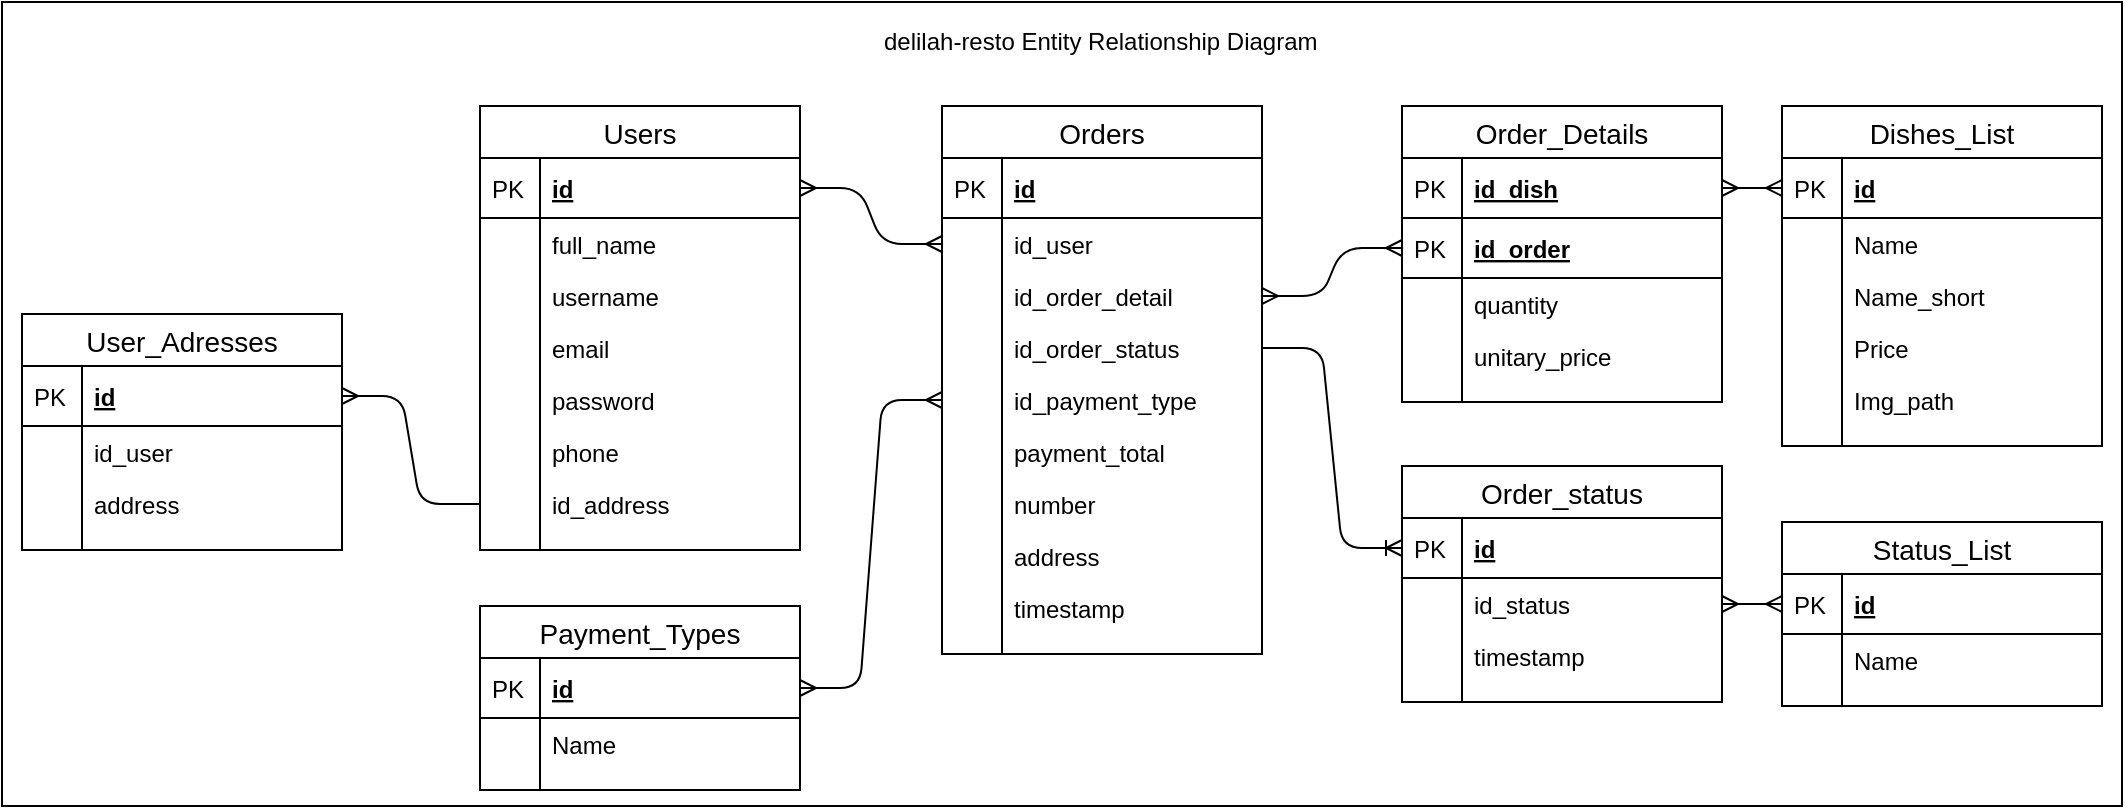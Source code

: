 <mxfile version="13.2.1" type="device"><diagram name="Page-1" id="e56a1550-8fbb-45ad-956c-1786394a9013"><mxGraphModel dx="1504" dy="1485" grid="1" gridSize="10" guides="1" tooltips="1" connect="1" arrows="1" fold="1" page="1" pageScale="1" pageWidth="1100" pageHeight="850" background="#ffffff" math="0" shadow="0"><root><mxCell id="0"/><mxCell id="1" parent="0"/><mxCell id="ameJ8bf6RrsIPNFNoTYk-157" value="" style="rounded=0;whiteSpace=wrap;html=1;" vertex="1" parent="1"><mxGeometry x="30" y="-32" width="1060" height="402" as="geometry"/></mxCell><mxCell id="ameJ8bf6RrsIPNFNoTYk-36" value="Orders" style="swimlane;fontStyle=0;childLayout=stackLayout;horizontal=1;startSize=26;horizontalStack=0;resizeParent=1;resizeParentMax=0;resizeLast=0;collapsible=1;marginBottom=0;align=center;fontSize=14;" vertex="1" parent="1"><mxGeometry x="500" y="20" width="160" height="274" as="geometry"/></mxCell><mxCell id="ameJ8bf6RrsIPNFNoTYk-37" value="id" style="shape=partialRectangle;top=0;left=0;right=0;bottom=1;align=left;verticalAlign=middle;fillColor=none;spacingLeft=34;spacingRight=4;overflow=hidden;rotatable=0;points=[[0,0.5],[1,0.5]];portConstraint=eastwest;dropTarget=0;fontStyle=5;fontSize=12;" vertex="1" parent="ameJ8bf6RrsIPNFNoTYk-36"><mxGeometry y="26" width="160" height="30" as="geometry"/></mxCell><mxCell id="ameJ8bf6RrsIPNFNoTYk-38" value="PK" style="shape=partialRectangle;top=0;left=0;bottom=0;fillColor=none;align=left;verticalAlign=middle;spacingLeft=4;spacingRight=4;overflow=hidden;rotatable=0;points=[];portConstraint=eastwest;part=1;fontSize=12;" vertex="1" connectable="0" parent="ameJ8bf6RrsIPNFNoTYk-37"><mxGeometry width="30" height="30" as="geometry"/></mxCell><mxCell id="ameJ8bf6RrsIPNFNoTYk-39" value="id_user" style="shape=partialRectangle;top=0;left=0;right=0;bottom=0;align=left;verticalAlign=top;fillColor=none;spacingLeft=34;spacingRight=4;overflow=hidden;rotatable=0;points=[[0,0.5],[1,0.5]];portConstraint=eastwest;dropTarget=0;fontSize=12;" vertex="1" parent="ameJ8bf6RrsIPNFNoTYk-36"><mxGeometry y="56" width="160" height="26" as="geometry"/></mxCell><mxCell id="ameJ8bf6RrsIPNFNoTYk-40" value="" style="shape=partialRectangle;top=0;left=0;bottom=0;fillColor=none;align=left;verticalAlign=top;spacingLeft=4;spacingRight=4;overflow=hidden;rotatable=0;points=[];portConstraint=eastwest;part=1;fontSize=12;" vertex="1" connectable="0" parent="ameJ8bf6RrsIPNFNoTYk-39"><mxGeometry width="30" height="26" as="geometry"/></mxCell><mxCell id="ameJ8bf6RrsIPNFNoTYk-43" value="id_order_detail" style="shape=partialRectangle;top=0;left=0;right=0;bottom=0;align=left;verticalAlign=top;fillColor=none;spacingLeft=34;spacingRight=4;overflow=hidden;rotatable=0;points=[[0,0.5],[1,0.5]];portConstraint=eastwest;dropTarget=0;fontSize=12;" vertex="1" parent="ameJ8bf6RrsIPNFNoTYk-36"><mxGeometry y="82" width="160" height="26" as="geometry"/></mxCell><mxCell id="ameJ8bf6RrsIPNFNoTYk-44" value="" style="shape=partialRectangle;top=0;left=0;bottom=0;fillColor=none;align=left;verticalAlign=top;spacingLeft=4;spacingRight=4;overflow=hidden;rotatable=0;points=[];portConstraint=eastwest;part=1;fontSize=12;" vertex="1" connectable="0" parent="ameJ8bf6RrsIPNFNoTYk-43"><mxGeometry width="30" height="26" as="geometry"/></mxCell><mxCell id="ameJ8bf6RrsIPNFNoTYk-41" value="id_order_status" style="shape=partialRectangle;top=0;left=0;right=0;bottom=0;align=left;verticalAlign=top;fillColor=none;spacingLeft=34;spacingRight=4;overflow=hidden;rotatable=0;points=[[0,0.5],[1,0.5]];portConstraint=eastwest;dropTarget=0;fontSize=12;" vertex="1" parent="ameJ8bf6RrsIPNFNoTYk-36"><mxGeometry y="108" width="160" height="26" as="geometry"/></mxCell><mxCell id="ameJ8bf6RrsIPNFNoTYk-42" value="" style="shape=partialRectangle;top=0;left=0;bottom=0;fillColor=none;align=left;verticalAlign=top;spacingLeft=4;spacingRight=4;overflow=hidden;rotatable=0;points=[];portConstraint=eastwest;part=1;fontSize=12;" vertex="1" connectable="0" parent="ameJ8bf6RrsIPNFNoTYk-41"><mxGeometry width="30" height="26" as="geometry"/></mxCell><mxCell id="ameJ8bf6RrsIPNFNoTYk-50" value="id_payment_type" style="shape=partialRectangle;top=0;left=0;right=0;bottom=0;align=left;verticalAlign=top;fillColor=none;spacingLeft=34;spacingRight=4;overflow=hidden;rotatable=0;points=[[0,0.5],[1,0.5]];portConstraint=eastwest;dropTarget=0;fontSize=12;" vertex="1" parent="ameJ8bf6RrsIPNFNoTYk-36"><mxGeometry y="134" width="160" height="26" as="geometry"/></mxCell><mxCell id="ameJ8bf6RrsIPNFNoTYk-51" value="" style="shape=partialRectangle;top=0;left=0;bottom=0;fillColor=none;align=left;verticalAlign=top;spacingLeft=4;spacingRight=4;overflow=hidden;rotatable=0;points=[];portConstraint=eastwest;part=1;fontSize=12;" vertex="1" connectable="0" parent="ameJ8bf6RrsIPNFNoTYk-50"><mxGeometry width="30" height="26" as="geometry"/></mxCell><mxCell id="ameJ8bf6RrsIPNFNoTYk-92" value="payment_total" style="shape=partialRectangle;top=0;left=0;right=0;bottom=0;align=left;verticalAlign=top;fillColor=none;spacingLeft=34;spacingRight=4;overflow=hidden;rotatable=0;points=[[0,0.5],[1,0.5]];portConstraint=eastwest;dropTarget=0;fontSize=12;" vertex="1" parent="ameJ8bf6RrsIPNFNoTYk-36"><mxGeometry y="160" width="160" height="26" as="geometry"/></mxCell><mxCell id="ameJ8bf6RrsIPNFNoTYk-93" value="" style="shape=partialRectangle;top=0;left=0;bottom=0;fillColor=none;align=left;verticalAlign=top;spacingLeft=4;spacingRight=4;overflow=hidden;rotatable=0;points=[];portConstraint=eastwest;part=1;fontSize=12;" vertex="1" connectable="0" parent="ameJ8bf6RrsIPNFNoTYk-92"><mxGeometry width="30" height="26" as="geometry"/></mxCell><mxCell id="ameJ8bf6RrsIPNFNoTYk-96" value="number" style="shape=partialRectangle;top=0;left=0;right=0;bottom=0;align=left;verticalAlign=top;fillColor=none;spacingLeft=34;spacingRight=4;overflow=hidden;rotatable=0;points=[[0,0.5],[1,0.5]];portConstraint=eastwest;dropTarget=0;fontSize=12;" vertex="1" parent="ameJ8bf6RrsIPNFNoTYk-36"><mxGeometry y="186" width="160" height="26" as="geometry"/></mxCell><mxCell id="ameJ8bf6RrsIPNFNoTYk-97" value="" style="shape=partialRectangle;top=0;left=0;bottom=0;fillColor=none;align=left;verticalAlign=top;spacingLeft=4;spacingRight=4;overflow=hidden;rotatable=0;points=[];portConstraint=eastwest;part=1;fontSize=12;" vertex="1" connectable="0" parent="ameJ8bf6RrsIPNFNoTYk-96"><mxGeometry width="30" height="26" as="geometry"/></mxCell><mxCell id="ameJ8bf6RrsIPNFNoTYk-98" value="address" style="shape=partialRectangle;top=0;left=0;right=0;bottom=0;align=left;verticalAlign=top;fillColor=none;spacingLeft=34;spacingRight=4;overflow=hidden;rotatable=0;points=[[0,0.5],[1,0.5]];portConstraint=eastwest;dropTarget=0;fontSize=12;" vertex="1" parent="ameJ8bf6RrsIPNFNoTYk-36"><mxGeometry y="212" width="160" height="26" as="geometry"/></mxCell><mxCell id="ameJ8bf6RrsIPNFNoTYk-99" value="" style="shape=partialRectangle;top=0;left=0;bottom=0;fillColor=none;align=left;verticalAlign=top;spacingLeft=4;spacingRight=4;overflow=hidden;rotatable=0;points=[];portConstraint=eastwest;part=1;fontSize=12;" vertex="1" connectable="0" parent="ameJ8bf6RrsIPNFNoTYk-98"><mxGeometry width="30" height="26" as="geometry"/></mxCell><mxCell id="ameJ8bf6RrsIPNFNoTYk-100" value="timestamp" style="shape=partialRectangle;top=0;left=0;right=0;bottom=0;align=left;verticalAlign=top;fillColor=none;spacingLeft=34;spacingRight=4;overflow=hidden;rotatable=0;points=[[0,0.5],[1,0.5]];portConstraint=eastwest;dropTarget=0;fontSize=12;" vertex="1" parent="ameJ8bf6RrsIPNFNoTYk-36"><mxGeometry y="238" width="160" height="26" as="geometry"/></mxCell><mxCell id="ameJ8bf6RrsIPNFNoTYk-101" value="" style="shape=partialRectangle;top=0;left=0;bottom=0;fillColor=none;align=left;verticalAlign=top;spacingLeft=4;spacingRight=4;overflow=hidden;rotatable=0;points=[];portConstraint=eastwest;part=1;fontSize=12;" vertex="1" connectable="0" parent="ameJ8bf6RrsIPNFNoTYk-100"><mxGeometry width="30" height="26" as="geometry"/></mxCell><mxCell id="ameJ8bf6RrsIPNFNoTYk-45" value="" style="shape=partialRectangle;top=0;left=0;right=0;bottom=0;align=left;verticalAlign=top;fillColor=none;spacingLeft=34;spacingRight=4;overflow=hidden;rotatable=0;points=[[0,0.5],[1,0.5]];portConstraint=eastwest;dropTarget=0;fontSize=12;" vertex="1" parent="ameJ8bf6RrsIPNFNoTYk-36"><mxGeometry y="264" width="160" height="10" as="geometry"/></mxCell><mxCell id="ameJ8bf6RrsIPNFNoTYk-46" value="" style="shape=partialRectangle;top=0;left=0;bottom=0;fillColor=none;align=left;verticalAlign=top;spacingLeft=4;spacingRight=4;overflow=hidden;rotatable=0;points=[];portConstraint=eastwest;part=1;fontSize=12;" vertex="1" connectable="0" parent="ameJ8bf6RrsIPNFNoTYk-45"><mxGeometry width="30" height="10" as="geometry"/></mxCell><mxCell id="ameJ8bf6RrsIPNFNoTYk-48" value="" style="edgeStyle=entityRelationEdgeStyle;fontSize=12;html=1;endArrow=ERmany;startArrow=ERmany;" edge="1" parent="1" source="ameJ8bf6RrsIPNFNoTYk-5" target="ameJ8bf6RrsIPNFNoTYk-20"><mxGeometry width="100" height="100" relative="1" as="geometry"><mxPoint x="140" y="770" as="sourcePoint"/><mxPoint x="240" y="670" as="targetPoint"/></mxGeometry></mxCell><mxCell id="ameJ8bf6RrsIPNFNoTYk-49" value="" style="edgeStyle=entityRelationEdgeStyle;fontSize=12;html=1;endArrow=ERmany;startArrow=ERmany;" edge="1" parent="1" source="ameJ8bf6RrsIPNFNoTYk-33" target="ameJ8bf6RrsIPNFNoTYk-43"><mxGeometry width="100" height="100" relative="1" as="geometry"><mxPoint x="360" y="580" as="sourcePoint"/><mxPoint x="460" y="480" as="targetPoint"/></mxGeometry></mxCell><mxCell id="ameJ8bf6RrsIPNFNoTYk-64" value="" style="edgeStyle=entityRelationEdgeStyle;fontSize=12;html=1;endArrow=ERoneToMany;" edge="1" parent="1" source="ameJ8bf6RrsIPNFNoTYk-41" target="ameJ8bf6RrsIPNFNoTYk-53"><mxGeometry width="100" height="100" relative="1" as="geometry"><mxPoint x="710" y="510" as="sourcePoint"/><mxPoint x="810" y="410" as="targetPoint"/></mxGeometry></mxCell><mxCell id="ameJ8bf6RrsIPNFNoTYk-102" value="Users" style="swimlane;fontStyle=0;childLayout=stackLayout;horizontal=1;startSize=26;horizontalStack=0;resizeParent=1;resizeParentMax=0;resizeLast=0;collapsible=1;marginBottom=0;align=center;fontSize=14;" vertex="1" parent="1"><mxGeometry x="269" y="20" width="160" height="222" as="geometry"/></mxCell><mxCell id="ameJ8bf6RrsIPNFNoTYk-103" value="id" style="shape=partialRectangle;top=0;left=0;right=0;bottom=1;align=left;verticalAlign=middle;fillColor=none;spacingLeft=34;spacingRight=4;overflow=hidden;rotatable=0;points=[[0,0.5],[1,0.5]];portConstraint=eastwest;dropTarget=0;fontStyle=5;fontSize=12;" vertex="1" parent="ameJ8bf6RrsIPNFNoTYk-102"><mxGeometry y="26" width="160" height="30" as="geometry"/></mxCell><mxCell id="ameJ8bf6RrsIPNFNoTYk-104" value="PK" style="shape=partialRectangle;top=0;left=0;bottom=0;fillColor=none;align=left;verticalAlign=middle;spacingLeft=4;spacingRight=4;overflow=hidden;rotatable=0;points=[];portConstraint=eastwest;part=1;fontSize=12;" vertex="1" connectable="0" parent="ameJ8bf6RrsIPNFNoTYk-103"><mxGeometry width="30" height="30" as="geometry"/></mxCell><mxCell id="ameJ8bf6RrsIPNFNoTYk-105" value="full_name" style="shape=partialRectangle;top=0;left=0;right=0;bottom=0;align=left;verticalAlign=top;fillColor=none;spacingLeft=34;spacingRight=4;overflow=hidden;rotatable=0;points=[[0,0.5],[1,0.5]];portConstraint=eastwest;dropTarget=0;fontSize=12;" vertex="1" parent="ameJ8bf6RrsIPNFNoTYk-102"><mxGeometry y="56" width="160" height="26" as="geometry"/></mxCell><mxCell id="ameJ8bf6RrsIPNFNoTYk-106" value="" style="shape=partialRectangle;top=0;left=0;bottom=0;fillColor=none;align=left;verticalAlign=top;spacingLeft=4;spacingRight=4;overflow=hidden;rotatable=0;points=[];portConstraint=eastwest;part=1;fontSize=12;" vertex="1" connectable="0" parent="ameJ8bf6RrsIPNFNoTYk-105"><mxGeometry width="30" height="26" as="geometry"/></mxCell><mxCell id="ameJ8bf6RrsIPNFNoTYk-135" value="username" style="shape=partialRectangle;top=0;left=0;right=0;bottom=0;align=left;verticalAlign=top;fillColor=none;spacingLeft=34;spacingRight=4;overflow=hidden;rotatable=0;points=[[0,0.5],[1,0.5]];portConstraint=eastwest;dropTarget=0;fontSize=12;" vertex="1" parent="ameJ8bf6RrsIPNFNoTYk-102"><mxGeometry y="82" width="160" height="26" as="geometry"/></mxCell><mxCell id="ameJ8bf6RrsIPNFNoTYk-136" value="" style="shape=partialRectangle;top=0;left=0;bottom=0;fillColor=none;align=left;verticalAlign=top;spacingLeft=4;spacingRight=4;overflow=hidden;rotatable=0;points=[];portConstraint=eastwest;part=1;fontSize=12;" vertex="1" connectable="0" parent="ameJ8bf6RrsIPNFNoTYk-135"><mxGeometry width="30" height="26" as="geometry"/></mxCell><mxCell id="ameJ8bf6RrsIPNFNoTYk-137" value="email" style="shape=partialRectangle;top=0;left=0;right=0;bottom=0;align=left;verticalAlign=top;fillColor=none;spacingLeft=34;spacingRight=4;overflow=hidden;rotatable=0;points=[[0,0.5],[1,0.5]];portConstraint=eastwest;dropTarget=0;fontSize=12;" vertex="1" parent="ameJ8bf6RrsIPNFNoTYk-102"><mxGeometry y="108" width="160" height="26" as="geometry"/></mxCell><mxCell id="ameJ8bf6RrsIPNFNoTYk-138" value="" style="shape=partialRectangle;top=0;left=0;bottom=0;fillColor=none;align=left;verticalAlign=top;spacingLeft=4;spacingRight=4;overflow=hidden;rotatable=0;points=[];portConstraint=eastwest;part=1;fontSize=12;" vertex="1" connectable="0" parent="ameJ8bf6RrsIPNFNoTYk-137"><mxGeometry width="30" height="26" as="geometry"/></mxCell><mxCell id="ameJ8bf6RrsIPNFNoTYk-139" value="password" style="shape=partialRectangle;top=0;left=0;right=0;bottom=0;align=left;verticalAlign=top;fillColor=none;spacingLeft=34;spacingRight=4;overflow=hidden;rotatable=0;points=[[0,0.5],[1,0.5]];portConstraint=eastwest;dropTarget=0;fontSize=12;" vertex="1" parent="ameJ8bf6RrsIPNFNoTYk-102"><mxGeometry y="134" width="160" height="26" as="geometry"/></mxCell><mxCell id="ameJ8bf6RrsIPNFNoTYk-140" value="" style="shape=partialRectangle;top=0;left=0;bottom=0;fillColor=none;align=left;verticalAlign=top;spacingLeft=4;spacingRight=4;overflow=hidden;rotatable=0;points=[];portConstraint=eastwest;part=1;fontSize=12;" vertex="1" connectable="0" parent="ameJ8bf6RrsIPNFNoTYk-139"><mxGeometry width="30" height="26" as="geometry"/></mxCell><mxCell id="ameJ8bf6RrsIPNFNoTYk-107" value="phone" style="shape=partialRectangle;top=0;left=0;right=0;bottom=0;align=left;verticalAlign=top;fillColor=none;spacingLeft=34;spacingRight=4;overflow=hidden;rotatable=0;points=[[0,0.5],[1,0.5]];portConstraint=eastwest;dropTarget=0;fontSize=12;" vertex="1" parent="ameJ8bf6RrsIPNFNoTYk-102"><mxGeometry y="160" width="160" height="26" as="geometry"/></mxCell><mxCell id="ameJ8bf6RrsIPNFNoTYk-108" value="" style="shape=partialRectangle;top=0;left=0;bottom=0;fillColor=none;align=left;verticalAlign=top;spacingLeft=4;spacingRight=4;overflow=hidden;rotatable=0;points=[];portConstraint=eastwest;part=1;fontSize=12;" vertex="1" connectable="0" parent="ameJ8bf6RrsIPNFNoTYk-107"><mxGeometry width="30" height="26" as="geometry"/></mxCell><mxCell id="ameJ8bf6RrsIPNFNoTYk-109" value="id_address" style="shape=partialRectangle;top=0;left=0;right=0;bottom=0;align=left;verticalAlign=top;fillColor=none;spacingLeft=34;spacingRight=4;overflow=hidden;rotatable=0;points=[[0,0.5],[1,0.5]];portConstraint=eastwest;dropTarget=0;fontSize=12;" vertex="1" parent="ameJ8bf6RrsIPNFNoTYk-102"><mxGeometry y="186" width="160" height="26" as="geometry"/></mxCell><mxCell id="ameJ8bf6RrsIPNFNoTYk-110" value="" style="shape=partialRectangle;top=0;left=0;bottom=0;fillColor=none;align=left;verticalAlign=top;spacingLeft=4;spacingRight=4;overflow=hidden;rotatable=0;points=[];portConstraint=eastwest;part=1;fontSize=12;" vertex="1" connectable="0" parent="ameJ8bf6RrsIPNFNoTYk-109"><mxGeometry width="30" height="26" as="geometry"/></mxCell><mxCell id="ameJ8bf6RrsIPNFNoTYk-111" value="" style="shape=partialRectangle;top=0;left=0;right=0;bottom=0;align=left;verticalAlign=top;fillColor=none;spacingLeft=34;spacingRight=4;overflow=hidden;rotatable=0;points=[[0,0.5],[1,0.5]];portConstraint=eastwest;dropTarget=0;fontSize=12;" vertex="1" parent="ameJ8bf6RrsIPNFNoTYk-102"><mxGeometry y="212" width="160" height="10" as="geometry"/></mxCell><mxCell id="ameJ8bf6RrsIPNFNoTYk-112" value="" style="shape=partialRectangle;top=0;left=0;bottom=0;fillColor=none;align=left;verticalAlign=top;spacingLeft=4;spacingRight=4;overflow=hidden;rotatable=0;points=[];portConstraint=eastwest;part=1;fontSize=12;" vertex="1" connectable="0" parent="ameJ8bf6RrsIPNFNoTYk-111"><mxGeometry width="30" height="10" as="geometry"/></mxCell><mxCell id="ameJ8bf6RrsIPNFNoTYk-19" value="Order_Details" style="swimlane;fontStyle=0;childLayout=stackLayout;horizontal=1;startSize=26;horizontalStack=0;resizeParent=1;resizeParentMax=0;resizeLast=0;collapsible=1;marginBottom=0;align=center;fontSize=14;" vertex="1" parent="1"><mxGeometry x="730" y="20" width="160" height="148" as="geometry"/></mxCell><mxCell id="ameJ8bf6RrsIPNFNoTYk-20" value="id_dish" style="shape=partialRectangle;top=0;left=0;right=0;bottom=1;align=left;verticalAlign=middle;fillColor=none;spacingLeft=34;spacingRight=4;overflow=hidden;rotatable=0;points=[[0,0.5],[1,0.5]];portConstraint=eastwest;dropTarget=0;fontStyle=5;fontSize=12;" vertex="1" parent="ameJ8bf6RrsIPNFNoTYk-19"><mxGeometry y="26" width="160" height="30" as="geometry"/></mxCell><mxCell id="ameJ8bf6RrsIPNFNoTYk-21" value="PK" style="shape=partialRectangle;top=0;left=0;bottom=0;fillColor=none;align=left;verticalAlign=middle;spacingLeft=4;spacingRight=4;overflow=hidden;rotatable=0;points=[];portConstraint=eastwest;part=1;fontSize=12;" vertex="1" connectable="0" parent="ameJ8bf6RrsIPNFNoTYk-20"><mxGeometry width="30" height="30" as="geometry"/></mxCell><mxCell id="ameJ8bf6RrsIPNFNoTYk-33" value="id_order" style="shape=partialRectangle;top=0;left=0;right=0;bottom=1;align=left;verticalAlign=middle;fillColor=none;spacingLeft=34;spacingRight=4;overflow=hidden;rotatable=0;points=[[0,0.5],[1,0.5]];portConstraint=eastwest;dropTarget=0;fontStyle=5;fontSize=12;" vertex="1" parent="ameJ8bf6RrsIPNFNoTYk-19"><mxGeometry y="56" width="160" height="30" as="geometry"/></mxCell><mxCell id="ameJ8bf6RrsIPNFNoTYk-34" value="PK" style="shape=partialRectangle;top=0;left=0;bottom=0;fillColor=none;align=left;verticalAlign=middle;spacingLeft=4;spacingRight=4;overflow=hidden;rotatable=0;points=[];portConstraint=eastwest;part=1;fontSize=12;" vertex="1" connectable="0" parent="ameJ8bf6RrsIPNFNoTYk-33"><mxGeometry width="30" height="30" as="geometry"/></mxCell><mxCell id="ameJ8bf6RrsIPNFNoTYk-22" value="quantity" style="shape=partialRectangle;top=0;left=0;right=0;bottom=0;align=left;verticalAlign=top;fillColor=none;spacingLeft=34;spacingRight=4;overflow=hidden;rotatable=0;points=[[0,0.5],[1,0.5]];portConstraint=eastwest;dropTarget=0;fontSize=12;" vertex="1" parent="ameJ8bf6RrsIPNFNoTYk-19"><mxGeometry y="86" width="160" height="26" as="geometry"/></mxCell><mxCell id="ameJ8bf6RrsIPNFNoTYk-23" value="" style="shape=partialRectangle;top=0;left=0;bottom=0;fillColor=none;align=left;verticalAlign=top;spacingLeft=4;spacingRight=4;overflow=hidden;rotatable=0;points=[];portConstraint=eastwest;part=1;fontSize=12;" vertex="1" connectable="0" parent="ameJ8bf6RrsIPNFNoTYk-22"><mxGeometry width="30" height="26" as="geometry"/></mxCell><mxCell id="ameJ8bf6RrsIPNFNoTYk-24" value="unitary_price" style="shape=partialRectangle;top=0;left=0;right=0;bottom=0;align=left;verticalAlign=top;fillColor=none;spacingLeft=34;spacingRight=4;overflow=hidden;rotatable=0;points=[[0,0.5],[1,0.5]];portConstraint=eastwest;dropTarget=0;fontSize=12;" vertex="1" parent="ameJ8bf6RrsIPNFNoTYk-19"><mxGeometry y="112" width="160" height="26" as="geometry"/></mxCell><mxCell id="ameJ8bf6RrsIPNFNoTYk-25" value="" style="shape=partialRectangle;top=0;left=0;bottom=0;fillColor=none;align=left;verticalAlign=top;spacingLeft=4;spacingRight=4;overflow=hidden;rotatable=0;points=[];portConstraint=eastwest;part=1;fontSize=12;" vertex="1" connectable="0" parent="ameJ8bf6RrsIPNFNoTYk-24"><mxGeometry width="30" height="26" as="geometry"/></mxCell><mxCell id="ameJ8bf6RrsIPNFNoTYk-28" value="" style="shape=partialRectangle;top=0;left=0;right=0;bottom=0;align=left;verticalAlign=top;fillColor=none;spacingLeft=34;spacingRight=4;overflow=hidden;rotatable=0;points=[[0,0.5],[1,0.5]];portConstraint=eastwest;dropTarget=0;fontSize=12;" vertex="1" parent="ameJ8bf6RrsIPNFNoTYk-19"><mxGeometry y="138" width="160" height="10" as="geometry"/></mxCell><mxCell id="ameJ8bf6RrsIPNFNoTYk-29" value="" style="shape=partialRectangle;top=0;left=0;bottom=0;fillColor=none;align=left;verticalAlign=top;spacingLeft=4;spacingRight=4;overflow=hidden;rotatable=0;points=[];portConstraint=eastwest;part=1;fontSize=12;" vertex="1" connectable="0" parent="ameJ8bf6RrsIPNFNoTYk-28"><mxGeometry width="30" height="10" as="geometry"/></mxCell><mxCell id="ameJ8bf6RrsIPNFNoTYk-4" value="Dishes_List" style="swimlane;fontStyle=0;childLayout=stackLayout;horizontal=1;startSize=26;horizontalStack=0;resizeParent=1;resizeParentMax=0;resizeLast=0;collapsible=1;marginBottom=0;align=center;fontSize=14;" vertex="1" parent="1"><mxGeometry x="920" y="20" width="160" height="170" as="geometry"><mxRectangle x="470" y="240" width="80" height="26" as="alternateBounds"/></mxGeometry></mxCell><mxCell id="ameJ8bf6RrsIPNFNoTYk-5" value="id" style="shape=partialRectangle;top=0;left=0;right=0;bottom=1;align=left;verticalAlign=middle;fillColor=none;spacingLeft=34;spacingRight=4;overflow=hidden;rotatable=0;points=[[0,0.5],[1,0.5]];portConstraint=eastwest;dropTarget=0;fontStyle=5;fontSize=12;" vertex="1" parent="ameJ8bf6RrsIPNFNoTYk-4"><mxGeometry y="26" width="160" height="30" as="geometry"/></mxCell><mxCell id="ameJ8bf6RrsIPNFNoTYk-6" value="PK" style="shape=partialRectangle;top=0;left=0;bottom=0;fillColor=none;align=left;verticalAlign=middle;spacingLeft=4;spacingRight=4;overflow=hidden;rotatable=0;points=[];portConstraint=eastwest;part=1;fontSize=12;" vertex="1" connectable="0" parent="ameJ8bf6RrsIPNFNoTYk-5"><mxGeometry width="30" height="30" as="geometry"/></mxCell><mxCell id="ameJ8bf6RrsIPNFNoTYk-7" value="Name" style="shape=partialRectangle;top=0;left=0;right=0;bottom=0;align=left;verticalAlign=top;fillColor=none;spacingLeft=34;spacingRight=4;overflow=hidden;rotatable=0;points=[[0,0.5],[1,0.5]];portConstraint=eastwest;dropTarget=0;fontSize=12;" vertex="1" parent="ameJ8bf6RrsIPNFNoTYk-4"><mxGeometry y="56" width="160" height="26" as="geometry"/></mxCell><mxCell id="ameJ8bf6RrsIPNFNoTYk-8" value="" style="shape=partialRectangle;top=0;left=0;bottom=0;fillColor=none;align=left;verticalAlign=top;spacingLeft=4;spacingRight=4;overflow=hidden;rotatable=0;points=[];portConstraint=eastwest;part=1;fontSize=12;" vertex="1" connectable="0" parent="ameJ8bf6RrsIPNFNoTYk-7"><mxGeometry width="30" height="26" as="geometry"/></mxCell><mxCell id="ameJ8bf6RrsIPNFNoTYk-9" value="Name_short" style="shape=partialRectangle;top=0;left=0;right=0;bottom=0;align=left;verticalAlign=top;fillColor=none;spacingLeft=34;spacingRight=4;overflow=hidden;rotatable=0;points=[[0,0.5],[1,0.5]];portConstraint=eastwest;dropTarget=0;fontSize=12;" vertex="1" parent="ameJ8bf6RrsIPNFNoTYk-4"><mxGeometry y="82" width="160" height="26" as="geometry"/></mxCell><mxCell id="ameJ8bf6RrsIPNFNoTYk-10" value="" style="shape=partialRectangle;top=0;left=0;bottom=0;fillColor=none;align=left;verticalAlign=top;spacingLeft=4;spacingRight=4;overflow=hidden;rotatable=0;points=[];portConstraint=eastwest;part=1;fontSize=12;" vertex="1" connectable="0" parent="ameJ8bf6RrsIPNFNoTYk-9"><mxGeometry width="30" height="26" as="geometry"/></mxCell><mxCell id="ameJ8bf6RrsIPNFNoTYk-11" value="Price" style="shape=partialRectangle;top=0;left=0;right=0;bottom=0;align=left;verticalAlign=top;fillColor=none;spacingLeft=34;spacingRight=4;overflow=hidden;rotatable=0;points=[[0,0.5],[1,0.5]];portConstraint=eastwest;dropTarget=0;fontSize=12;" vertex="1" parent="ameJ8bf6RrsIPNFNoTYk-4"><mxGeometry y="108" width="160" height="26" as="geometry"/></mxCell><mxCell id="ameJ8bf6RrsIPNFNoTYk-12" value="" style="shape=partialRectangle;top=0;left=0;bottom=0;fillColor=none;align=left;verticalAlign=top;spacingLeft=4;spacingRight=4;overflow=hidden;rotatable=0;points=[];portConstraint=eastwest;part=1;fontSize=12;" vertex="1" connectable="0" parent="ameJ8bf6RrsIPNFNoTYk-11"><mxGeometry width="30" height="26" as="geometry"/></mxCell><mxCell id="ameJ8bf6RrsIPNFNoTYk-15" value="Img_path" style="shape=partialRectangle;top=0;left=0;right=0;bottom=0;align=left;verticalAlign=top;fillColor=none;spacingLeft=34;spacingRight=4;overflow=hidden;rotatable=0;points=[[0,0.5],[1,0.5]];portConstraint=eastwest;dropTarget=0;fontSize=12;" vertex="1" parent="ameJ8bf6RrsIPNFNoTYk-4"><mxGeometry y="134" width="160" height="26" as="geometry"/></mxCell><mxCell id="ameJ8bf6RrsIPNFNoTYk-16" value="" style="shape=partialRectangle;top=0;left=0;bottom=0;fillColor=none;align=left;verticalAlign=top;spacingLeft=4;spacingRight=4;overflow=hidden;rotatable=0;points=[];portConstraint=eastwest;part=1;fontSize=12;" vertex="1" connectable="0" parent="ameJ8bf6RrsIPNFNoTYk-15"><mxGeometry width="30" height="26" as="geometry"/></mxCell><mxCell id="ameJ8bf6RrsIPNFNoTYk-13" value="" style="shape=partialRectangle;top=0;left=0;right=0;bottom=0;align=left;verticalAlign=top;fillColor=none;spacingLeft=34;spacingRight=4;overflow=hidden;rotatable=0;points=[[0,0.5],[1,0.5]];portConstraint=eastwest;dropTarget=0;fontSize=12;" vertex="1" parent="ameJ8bf6RrsIPNFNoTYk-4"><mxGeometry y="160" width="160" height="10" as="geometry"/></mxCell><mxCell id="ameJ8bf6RrsIPNFNoTYk-14" value="" style="shape=partialRectangle;top=0;left=0;bottom=0;fillColor=none;align=left;verticalAlign=top;spacingLeft=4;spacingRight=4;overflow=hidden;rotatable=0;points=[];portConstraint=eastwest;part=1;fontSize=12;" vertex="1" connectable="0" parent="ameJ8bf6RrsIPNFNoTYk-13"><mxGeometry width="30" height="10" as="geometry"/></mxCell><mxCell id="ameJ8bf6RrsIPNFNoTYk-79" value="" style="edgeStyle=entityRelationEdgeStyle;fontSize=12;html=1;endArrow=ERmany;startArrow=ERmany;" edge="1" parent="1" source="ameJ8bf6RrsIPNFNoTYk-55" target="ameJ8bf6RrsIPNFNoTYk-67"><mxGeometry width="100" height="100" relative="1" as="geometry"><mxPoint x="1030" y="430" as="sourcePoint"/><mxPoint x="1130" y="330" as="targetPoint"/></mxGeometry></mxCell><mxCell id="ameJ8bf6RrsIPNFNoTYk-91" value="" style="edgeStyle=entityRelationEdgeStyle;fontSize=12;html=1;endArrow=ERmany;startArrow=ERmany;" edge="1" parent="1" source="ameJ8bf6RrsIPNFNoTYk-50" target="ameJ8bf6RrsIPNFNoTYk-81"><mxGeometry width="100" height="100" relative="1" as="geometry"><mxPoint x="600" y="660" as="sourcePoint"/><mxPoint x="700" y="560" as="targetPoint"/></mxGeometry></mxCell><mxCell id="ameJ8bf6RrsIPNFNoTYk-114" value="" style="edgeStyle=entityRelationEdgeStyle;fontSize=12;html=1;endArrow=ERmany;startArrow=ERmany;" edge="1" parent="1" source="ameJ8bf6RrsIPNFNoTYk-103" target="ameJ8bf6RrsIPNFNoTYk-39"><mxGeometry width="100" height="100" relative="1" as="geometry"><mxPoint x="420" y="450" as="sourcePoint"/><mxPoint x="520" y="350" as="targetPoint"/></mxGeometry></mxCell><mxCell id="ameJ8bf6RrsIPNFNoTYk-129" value="" style="edgeStyle=entityRelationEdgeStyle;fontSize=12;html=1;endArrow=ERmany;" edge="1" parent="1" source="ameJ8bf6RrsIPNFNoTYk-109" target="ameJ8bf6RrsIPNFNoTYk-130"><mxGeometry width="100" height="100" relative="1" as="geometry"><mxPoint x="130" y="460" as="sourcePoint"/><mxPoint x="170" y="450" as="targetPoint"/></mxGeometry></mxCell><mxCell id="ameJ8bf6RrsIPNFNoTYk-115" value="User_Adresses" style="swimlane;fontStyle=0;childLayout=stackLayout;horizontal=1;startSize=26;horizontalStack=0;resizeParent=1;resizeParentMax=0;resizeLast=0;collapsible=1;marginBottom=0;align=center;fontSize=14;" vertex="1" parent="1"><mxGeometry x="40" y="124" width="160" height="118" as="geometry"/></mxCell><mxCell id="ameJ8bf6RrsIPNFNoTYk-130" value="id" style="shape=partialRectangle;top=0;left=0;right=0;bottom=1;align=left;verticalAlign=middle;fillColor=none;spacingLeft=34;spacingRight=4;overflow=hidden;rotatable=0;points=[[0,0.5],[1,0.5]];portConstraint=eastwest;dropTarget=0;fontStyle=5;fontSize=12;" vertex="1" parent="ameJ8bf6RrsIPNFNoTYk-115"><mxGeometry y="26" width="160" height="30" as="geometry"/></mxCell><mxCell id="ameJ8bf6RrsIPNFNoTYk-131" value="PK" style="shape=partialRectangle;top=0;left=0;bottom=0;fillColor=none;align=left;verticalAlign=middle;spacingLeft=4;spacingRight=4;overflow=hidden;rotatable=0;points=[];portConstraint=eastwest;part=1;fontSize=12;" vertex="1" connectable="0" parent="ameJ8bf6RrsIPNFNoTYk-130"><mxGeometry width="30" height="30" as="geometry"/></mxCell><mxCell id="ameJ8bf6RrsIPNFNoTYk-133" value="id_user" style="shape=partialRectangle;top=0;left=0;right=0;bottom=0;align=left;verticalAlign=top;fillColor=none;spacingLeft=34;spacingRight=4;overflow=hidden;rotatable=0;points=[[0,0.5],[1,0.5]];portConstraint=eastwest;dropTarget=0;fontSize=12;" vertex="1" parent="ameJ8bf6RrsIPNFNoTYk-115"><mxGeometry y="56" width="160" height="26" as="geometry"/></mxCell><mxCell id="ameJ8bf6RrsIPNFNoTYk-134" value="" style="shape=partialRectangle;top=0;left=0;bottom=0;fillColor=none;align=left;verticalAlign=top;spacingLeft=4;spacingRight=4;overflow=hidden;rotatable=0;points=[];portConstraint=eastwest;part=1;fontSize=12;" vertex="1" connectable="0" parent="ameJ8bf6RrsIPNFNoTYk-133"><mxGeometry width="30" height="26" as="geometry"/></mxCell><mxCell id="ameJ8bf6RrsIPNFNoTYk-120" value="address" style="shape=partialRectangle;top=0;left=0;right=0;bottom=0;align=left;verticalAlign=top;fillColor=none;spacingLeft=34;spacingRight=4;overflow=hidden;rotatable=0;points=[[0,0.5],[1,0.5]];portConstraint=eastwest;dropTarget=0;fontSize=12;" vertex="1" parent="ameJ8bf6RrsIPNFNoTYk-115"><mxGeometry y="82" width="160" height="26" as="geometry"/></mxCell><mxCell id="ameJ8bf6RrsIPNFNoTYk-121" value="" style="shape=partialRectangle;top=0;left=0;bottom=0;fillColor=none;align=left;verticalAlign=top;spacingLeft=4;spacingRight=4;overflow=hidden;rotatable=0;points=[];portConstraint=eastwest;part=1;fontSize=12;" vertex="1" connectable="0" parent="ameJ8bf6RrsIPNFNoTYk-120"><mxGeometry width="30" height="26" as="geometry"/></mxCell><mxCell id="ameJ8bf6RrsIPNFNoTYk-124" value="" style="shape=partialRectangle;top=0;left=0;right=0;bottom=0;align=left;verticalAlign=top;fillColor=none;spacingLeft=34;spacingRight=4;overflow=hidden;rotatable=0;points=[[0,0.5],[1,0.5]];portConstraint=eastwest;dropTarget=0;fontSize=12;" vertex="1" parent="ameJ8bf6RrsIPNFNoTYk-115"><mxGeometry y="108" width="160" height="10" as="geometry"/></mxCell><mxCell id="ameJ8bf6RrsIPNFNoTYk-125" value="" style="shape=partialRectangle;top=0;left=0;bottom=0;fillColor=none;align=left;verticalAlign=top;spacingLeft=4;spacingRight=4;overflow=hidden;rotatable=0;points=[];portConstraint=eastwest;part=1;fontSize=12;" vertex="1" connectable="0" parent="ameJ8bf6RrsIPNFNoTYk-124"><mxGeometry width="30" height="10" as="geometry"/></mxCell><mxCell id="ameJ8bf6RrsIPNFNoTYk-80" value="Payment_Types" style="swimlane;fontStyle=0;childLayout=stackLayout;horizontal=1;startSize=26;horizontalStack=0;resizeParent=1;resizeParentMax=0;resizeLast=0;collapsible=1;marginBottom=0;align=center;fontSize=14;" vertex="1" parent="1"><mxGeometry x="269" y="270" width="160" height="92" as="geometry"/></mxCell><mxCell id="ameJ8bf6RrsIPNFNoTYk-81" value="id" style="shape=partialRectangle;top=0;left=0;right=0;bottom=1;align=left;verticalAlign=middle;fillColor=none;spacingLeft=34;spacingRight=4;overflow=hidden;rotatable=0;points=[[0,0.5],[1,0.5]];portConstraint=eastwest;dropTarget=0;fontStyle=5;fontSize=12;" vertex="1" parent="ameJ8bf6RrsIPNFNoTYk-80"><mxGeometry y="26" width="160" height="30" as="geometry"/></mxCell><mxCell id="ameJ8bf6RrsIPNFNoTYk-82" value="PK" style="shape=partialRectangle;top=0;left=0;bottom=0;fillColor=none;align=left;verticalAlign=middle;spacingLeft=4;spacingRight=4;overflow=hidden;rotatable=0;points=[];portConstraint=eastwest;part=1;fontSize=12;" vertex="1" connectable="0" parent="ameJ8bf6RrsIPNFNoTYk-81"><mxGeometry width="30" height="30" as="geometry"/></mxCell><mxCell id="ameJ8bf6RrsIPNFNoTYk-83" value="Name" style="shape=partialRectangle;top=0;left=0;right=0;bottom=0;align=left;verticalAlign=top;fillColor=none;spacingLeft=34;spacingRight=4;overflow=hidden;rotatable=0;points=[[0,0.5],[1,0.5]];portConstraint=eastwest;dropTarget=0;fontSize=12;" vertex="1" parent="ameJ8bf6RrsIPNFNoTYk-80"><mxGeometry y="56" width="160" height="26" as="geometry"/></mxCell><mxCell id="ameJ8bf6RrsIPNFNoTYk-84" value="" style="shape=partialRectangle;top=0;left=0;bottom=0;fillColor=none;align=left;verticalAlign=top;spacingLeft=4;spacingRight=4;overflow=hidden;rotatable=0;points=[];portConstraint=eastwest;part=1;fontSize=12;" vertex="1" connectable="0" parent="ameJ8bf6RrsIPNFNoTYk-83"><mxGeometry width="30" height="26" as="geometry"/></mxCell><mxCell id="ameJ8bf6RrsIPNFNoTYk-89" value="" style="shape=partialRectangle;top=0;left=0;right=0;bottom=0;align=left;verticalAlign=top;fillColor=none;spacingLeft=34;spacingRight=4;overflow=hidden;rotatable=0;points=[[0,0.5],[1,0.5]];portConstraint=eastwest;dropTarget=0;fontSize=12;" vertex="1" parent="ameJ8bf6RrsIPNFNoTYk-80"><mxGeometry y="82" width="160" height="10" as="geometry"/></mxCell><mxCell id="ameJ8bf6RrsIPNFNoTYk-90" value="" style="shape=partialRectangle;top=0;left=0;bottom=0;fillColor=none;align=left;verticalAlign=top;spacingLeft=4;spacingRight=4;overflow=hidden;rotatable=0;points=[];portConstraint=eastwest;part=1;fontSize=12;" vertex="1" connectable="0" parent="ameJ8bf6RrsIPNFNoTYk-89"><mxGeometry width="30" height="10" as="geometry"/></mxCell><mxCell id="ameJ8bf6RrsIPNFNoTYk-52" value="Order_status" style="swimlane;fontStyle=0;childLayout=stackLayout;horizontal=1;startSize=26;horizontalStack=0;resizeParent=1;resizeParentMax=0;resizeLast=0;collapsible=1;marginBottom=0;align=center;fontSize=14;" vertex="1" parent="1"><mxGeometry x="730" y="200" width="160" height="118" as="geometry"/></mxCell><mxCell id="ameJ8bf6RrsIPNFNoTYk-53" value="id" style="shape=partialRectangle;top=0;left=0;right=0;bottom=1;align=left;verticalAlign=middle;fillColor=none;spacingLeft=34;spacingRight=4;overflow=hidden;rotatable=0;points=[[0,0.5],[1,0.5]];portConstraint=eastwest;dropTarget=0;fontStyle=5;fontSize=12;" vertex="1" parent="ameJ8bf6RrsIPNFNoTYk-52"><mxGeometry y="26" width="160" height="30" as="geometry"/></mxCell><mxCell id="ameJ8bf6RrsIPNFNoTYk-54" value="PK" style="shape=partialRectangle;top=0;left=0;bottom=0;fillColor=none;align=left;verticalAlign=middle;spacingLeft=4;spacingRight=4;overflow=hidden;rotatable=0;points=[];portConstraint=eastwest;part=1;fontSize=12;" vertex="1" connectable="0" parent="ameJ8bf6RrsIPNFNoTYk-53"><mxGeometry width="30" height="30" as="geometry"/></mxCell><mxCell id="ameJ8bf6RrsIPNFNoTYk-55" value="id_status" style="shape=partialRectangle;top=0;left=0;right=0;bottom=0;align=left;verticalAlign=top;fillColor=none;spacingLeft=34;spacingRight=4;overflow=hidden;rotatable=0;points=[[0,0.5],[1,0.5]];portConstraint=eastwest;dropTarget=0;fontSize=12;" vertex="1" parent="ameJ8bf6RrsIPNFNoTYk-52"><mxGeometry y="56" width="160" height="26" as="geometry"/></mxCell><mxCell id="ameJ8bf6RrsIPNFNoTYk-56" value="" style="shape=partialRectangle;top=0;left=0;bottom=0;fillColor=none;align=left;verticalAlign=top;spacingLeft=4;spacingRight=4;overflow=hidden;rotatable=0;points=[];portConstraint=eastwest;part=1;fontSize=12;" vertex="1" connectable="0" parent="ameJ8bf6RrsIPNFNoTYk-55"><mxGeometry width="30" height="26" as="geometry"/></mxCell><mxCell id="ameJ8bf6RrsIPNFNoTYk-57" value="timestamp" style="shape=partialRectangle;top=0;left=0;right=0;bottom=0;align=left;verticalAlign=top;fillColor=none;spacingLeft=34;spacingRight=4;overflow=hidden;rotatable=0;points=[[0,0.5],[1,0.5]];portConstraint=eastwest;dropTarget=0;fontSize=12;" vertex="1" parent="ameJ8bf6RrsIPNFNoTYk-52"><mxGeometry y="82" width="160" height="26" as="geometry"/></mxCell><mxCell id="ameJ8bf6RrsIPNFNoTYk-58" value="" style="shape=partialRectangle;top=0;left=0;bottom=0;fillColor=none;align=left;verticalAlign=top;spacingLeft=4;spacingRight=4;overflow=hidden;rotatable=0;points=[];portConstraint=eastwest;part=1;fontSize=12;" vertex="1" connectable="0" parent="ameJ8bf6RrsIPNFNoTYk-57"><mxGeometry width="30" height="26" as="geometry"/></mxCell><mxCell id="ameJ8bf6RrsIPNFNoTYk-61" value="" style="shape=partialRectangle;top=0;left=0;right=0;bottom=0;align=left;verticalAlign=top;fillColor=none;spacingLeft=34;spacingRight=4;overflow=hidden;rotatable=0;points=[[0,0.5],[1,0.5]];portConstraint=eastwest;dropTarget=0;fontSize=12;" vertex="1" parent="ameJ8bf6RrsIPNFNoTYk-52"><mxGeometry y="108" width="160" height="10" as="geometry"/></mxCell><mxCell id="ameJ8bf6RrsIPNFNoTYk-62" value="" style="shape=partialRectangle;top=0;left=0;bottom=0;fillColor=none;align=left;verticalAlign=top;spacingLeft=4;spacingRight=4;overflow=hidden;rotatable=0;points=[];portConstraint=eastwest;part=1;fontSize=12;" vertex="1" connectable="0" parent="ameJ8bf6RrsIPNFNoTYk-61"><mxGeometry width="30" height="10" as="geometry"/></mxCell><mxCell id="ameJ8bf6RrsIPNFNoTYk-66" value="Status_List" style="swimlane;fontStyle=0;childLayout=stackLayout;horizontal=1;startSize=26;horizontalStack=0;resizeParent=1;resizeParentMax=0;resizeLast=0;collapsible=1;marginBottom=0;align=center;fontSize=14;" vertex="1" parent="1"><mxGeometry x="920" y="228" width="160" height="92" as="geometry"/></mxCell><mxCell id="ameJ8bf6RrsIPNFNoTYk-67" value="id" style="shape=partialRectangle;top=0;left=0;right=0;bottom=1;align=left;verticalAlign=middle;fillColor=none;spacingLeft=34;spacingRight=4;overflow=hidden;rotatable=0;points=[[0,0.5],[1,0.5]];portConstraint=eastwest;dropTarget=0;fontStyle=5;fontSize=12;" vertex="1" parent="ameJ8bf6RrsIPNFNoTYk-66"><mxGeometry y="26" width="160" height="30" as="geometry"/></mxCell><mxCell id="ameJ8bf6RrsIPNFNoTYk-68" value="PK" style="shape=partialRectangle;top=0;left=0;bottom=0;fillColor=none;align=left;verticalAlign=middle;spacingLeft=4;spacingRight=4;overflow=hidden;rotatable=0;points=[];portConstraint=eastwest;part=1;fontSize=12;" vertex="1" connectable="0" parent="ameJ8bf6RrsIPNFNoTYk-67"><mxGeometry width="30" height="30" as="geometry"/></mxCell><mxCell id="ameJ8bf6RrsIPNFNoTYk-69" value="Name" style="shape=partialRectangle;top=0;left=0;right=0;bottom=0;align=left;verticalAlign=top;fillColor=none;spacingLeft=34;spacingRight=4;overflow=hidden;rotatable=0;points=[[0,0.5],[1,0.5]];portConstraint=eastwest;dropTarget=0;fontSize=12;" vertex="1" parent="ameJ8bf6RrsIPNFNoTYk-66"><mxGeometry y="56" width="160" height="26" as="geometry"/></mxCell><mxCell id="ameJ8bf6RrsIPNFNoTYk-70" value="" style="shape=partialRectangle;top=0;left=0;bottom=0;fillColor=none;align=left;verticalAlign=top;spacingLeft=4;spacingRight=4;overflow=hidden;rotatable=0;points=[];portConstraint=eastwest;part=1;fontSize=12;" vertex="1" connectable="0" parent="ameJ8bf6RrsIPNFNoTYk-69"><mxGeometry width="30" height="26" as="geometry"/></mxCell><mxCell id="ameJ8bf6RrsIPNFNoTYk-75" value="" style="shape=partialRectangle;top=0;left=0;right=0;bottom=0;align=left;verticalAlign=top;fillColor=none;spacingLeft=34;spacingRight=4;overflow=hidden;rotatable=0;points=[[0,0.5],[1,0.5]];portConstraint=eastwest;dropTarget=0;fontSize=12;" vertex="1" parent="ameJ8bf6RrsIPNFNoTYk-66"><mxGeometry y="82" width="160" height="10" as="geometry"/></mxCell><mxCell id="ameJ8bf6RrsIPNFNoTYk-76" value="" style="shape=partialRectangle;top=0;left=0;bottom=0;fillColor=none;align=left;verticalAlign=top;spacingLeft=4;spacingRight=4;overflow=hidden;rotatable=0;points=[];portConstraint=eastwest;part=1;fontSize=12;" vertex="1" connectable="0" parent="ameJ8bf6RrsIPNFNoTYk-75"><mxGeometry width="30" height="10" as="geometry"/></mxCell><mxCell id="ameJ8bf6RrsIPNFNoTYk-156" value="delilah-resto Entity Relationship Diagram" style="text;strokeColor=none;fillColor=none;spacingLeft=4;spacingRight=4;overflow=hidden;rotatable=0;points=[[0,0.5],[1,0.5]];portConstraint=eastwest;fontSize=12;" vertex="1" parent="1"><mxGeometry x="465" y="-26" width="230" height="26" as="geometry"/></mxCell></root></mxGraphModel></diagram></mxfile>